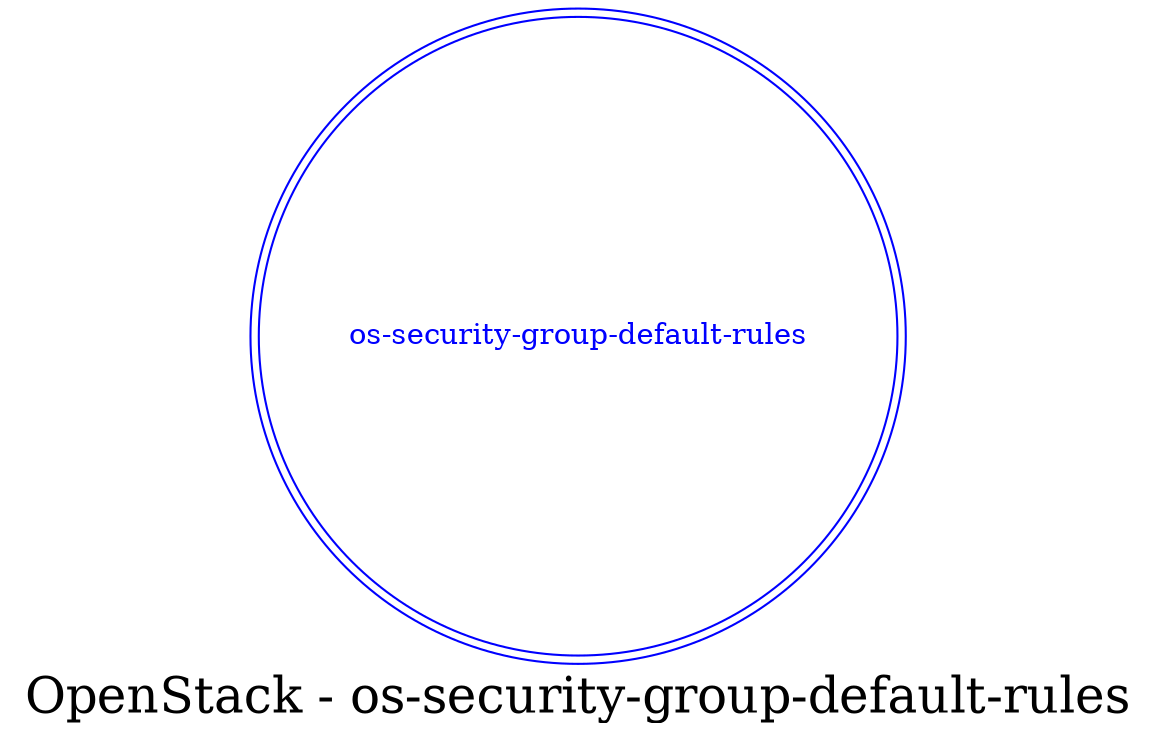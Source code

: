 digraph LexiconGraph {
graph[label="OpenStack - os-security-group-default-rules", fontsize=24]
splines=true
"os-security-group-default-rules" [color=blue, fontcolor=blue, shape=doublecircle]
}
